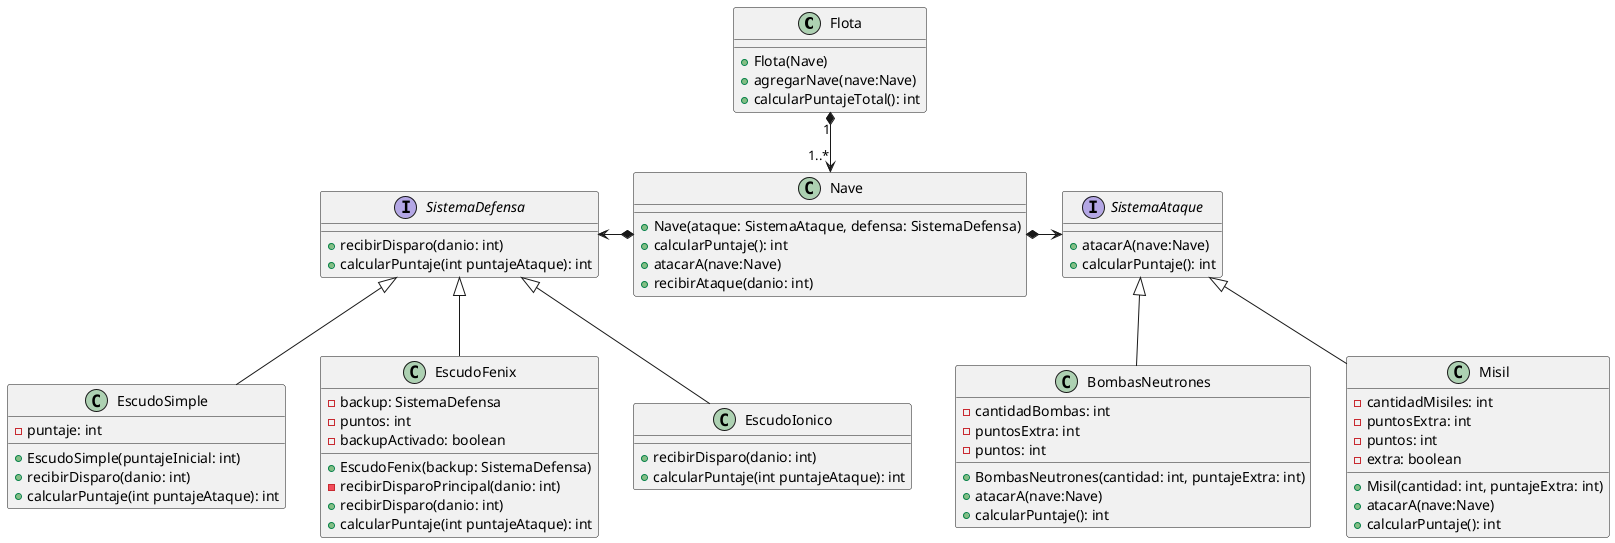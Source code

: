 @startuml
class Flota {
    + Flota(Nave)
    + agregarNave(nave:Nave)
    + calcularPuntajeTotal(): int
}

class Nave {
    + Nave(ataque: SistemaAtaque, defensa: SistemaDefensa)
    + calcularPuntaje(): int
    + atacarA(nave:Nave)
    + recibirAtaque(danio: int)
}

interface SistemaAtaque{
    + atacarA(nave:Nave)
    + calcularPuntaje(): int
}


interface SistemaDefensa{
    + recibirDisparo(danio: int)
    + calcularPuntaje(int puntajeAtaque): int
}

class Misil {
    - cantidadMisiles: int
    - puntosExtra: int
    - puntos: int
    - extra: boolean
    + Misil(cantidad: int, puntajeExtra: int)
    + atacarA(nave:Nave)
    + calcularPuntaje(): int
}

class BombasNeutrones {
    - cantidadBombas: int
    - puntosExtra: int
    - puntos: int
    + BombasNeutrones(cantidad: int, puntajeExtra: int)
    + atacarA(nave:Nave)
    + calcularPuntaje(): int
}

class EscudoSimple {
    - puntaje: int
    + EscudoSimple(puntajeInicial: int)
    + recibirDisparo(danio: int)
    + calcularPuntaje(int puntajeAtaque): int
}

class EscudoFenix {
    - backup: SistemaDefensa
    - puntos: int
    - backupActivado: boolean
    + EscudoFenix(backup: SistemaDefensa)
    - recibirDisparoPrincipal(danio: int)
    + recibirDisparo(danio: int)
    + calcularPuntaje(int puntajeAtaque): int
}

class EscudoIonico {
    + recibirDisparo(danio: int)
    + calcularPuntaje(int puntajeAtaque): int
}

Flota "1" *--> "1..*" Nave
Nave *-> SistemaAtaque
SistemaDefensa <-* Nave
SistemaAtaque <|-- Misil
SistemaAtaque <|-- BombasNeutrones
SistemaDefensa <|-- EscudoSimple
SistemaDefensa <|-- EscudoFenix
SistemaDefensa <|-- EscudoIonico


@enduml